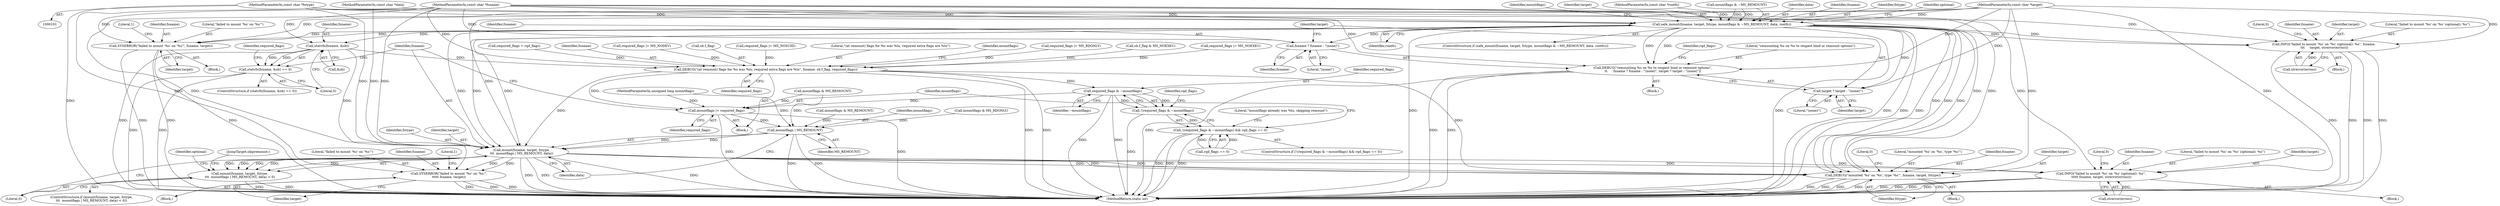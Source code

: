 digraph "0_lxc_592fd47a6245508b79fe6ac819fe6d3b2c1289be_5@pointer" {
"1000104" [label="(MethodParameterIn,const char *fstype)"];
"1000112" [label="(Call,safe_mount(fsname, target, fstype, mountflags & ~MS_REMOUNT, data, rootfs))"];
"1000125" [label="(Call,INFO(\"failed to mount '%s' on '%s' (optional): %s\", fsname,\n \t\t\t     target, strerror(errno)))"];
"1000135" [label="(Call,SYSERROR(\"failed to mount '%s' on '%s'\", fsname, target))"];
"1000151" [label="(Call,DEBUG(\"remounting %s on %s to respect bind or remount options\",\n\t\t      fsname ? fsname : \"(none)\", target ? target : \"(none)\"))"];
"1000153" [label="(Call,fsname ? fsname : \"(none)\")"];
"1000157" [label="(Call,target ? target : \"(none)\")"];
"1000174" [label="(Call,statvfs(fsname, &sb))"];
"1000173" [label="(Call,statvfs(fsname, &sb) == 0)"];
"1000220" [label="(Call,DEBUG(\"(at remount) flags for %s was %lu, required extra flags are %lu\", fsname, sb.f_flag, required_flags))"];
"1000236" [label="(Call,required_flags & ~mountflags)"];
"1000235" [label="(Call,!(required_flags & ~mountflags))"];
"1000234" [label="(Call,!(required_flags & ~mountflags) && rqd_flags == 0)"];
"1000247" [label="(Call,mountflags |= required_flags)"];
"1000256" [label="(Call,mountflags | MS_REMOUNT)"];
"1000252" [label="(Call,mount(fsname, target, fstype,\n\t\t\t  mountflags | MS_REMOUNT, data))"];
"1000251" [label="(Call,mount(fsname, target, fstype,\n\t\t\t  mountflags | MS_REMOUNT, data) < 0)"];
"1000265" [label="(Call,INFO(\"failed to mount '%s' on '%s' (optional): %s\",\n \t\t\t\t\t fsname, target, strerror(errno)))"];
"1000275" [label="(Call,SYSERROR(\"failed to mount '%s' on '%s'\",\n\t\t\t\t\t fsname, target))"];
"1000283" [label="(Call,DEBUG(\"mounted '%s' on '%s', type '%s'\", fsname, target, fstype))"];
"1000281" [label="(Literal,1)"];
"1000175" [label="(Identifier,fsname)"];
"1000244" [label="(Literal,\"mountflags already was %lu, skipping remount\")"];
"1000249" [label="(Identifier,required_flags)"];
"1000272" [label="(Literal,0)"];
"1000282" [label="(JumpTarget,skipremount:)"];
"1000105" [label="(MethodParameterIn,unsigned long mountflags)"];
"1000153" [label="(Call,fsname ? fsname : \"(none)\")"];
"1000103" [label="(MethodParameterIn,const char *target)"];
"1000235" [label="(Call,!(required_flags & ~mountflags))"];
"1000123" [label="(Identifier,optional)"];
"1000155" [label="(Identifier,fsname)"];
"1000251" [label="(Call,mount(fsname, target, fstype,\n\t\t\t  mountflags | MS_REMOUNT, data) < 0)"];
"1000267" [label="(Identifier,fsname)"];
"1000266" [label="(Literal,\"failed to mount '%s' on '%s' (optional): %s\")"];
"1000258" [label="(Identifier,MS_REMOUNT)"];
"1000150" [label="(Block,)"];
"1000257" [label="(Identifier,mountflags)"];
"1000239" [label="(Call,rqd_flags == 0)"];
"1000111" [label="(ControlStructure,if (safe_mount(fsname, target, fstype, mountflags & ~MS_REMOUNT, data, rootfs)))"];
"1000106" [label="(MethodParameterIn,const char *data)"];
"1000112" [label="(Call,safe_mount(fsname, target, fstype, mountflags & ~MS_REMOUNT, data, rootfs))"];
"1000145" [label="(Identifier,mountflags)"];
"1000276" [label="(Literal,\"failed to mount '%s' on '%s'\")"];
"1000104" [label="(MethodParameterIn,const char *fstype)"];
"1000212" [label="(Call,sb.f_flag & MS_NOEXEC)"];
"1000236" [label="(Call,required_flags & ~mountflags)"];
"1000217" [label="(Call,required_flags |= MS_NOEXEC)"];
"1000114" [label="(Identifier,target)"];
"1000277" [label="(Identifier,fsname)"];
"1000166" [label="(Call,mountflags & MS_RDONLY)"];
"1000181" [label="(Call,required_flags = rqd_flags)"];
"1000182" [label="(Identifier,required_flags)"];
"1000226" [label="(Identifier,required_flags)"];
"1000259" [label="(Identifier,data)"];
"1000141" [label="(Literal,1)"];
"1000156" [label="(Literal,\"(none)\")"];
"1000108" [label="(MethodParameterIn,const char *rootfs)"];
"1000163" [label="(Identifier,rqd_flags)"];
"1000265" [label="(Call,INFO(\"failed to mount '%s' on '%s' (optional): %s\",\n \t\t\t\t\t fsname, target, strerror(errno)))"];
"1000135" [label="(Call,SYSERROR(\"failed to mount '%s' on '%s'\", fsname, target))"];
"1000129" [label="(Call,strerror(errno))"];
"1000176" [label="(Call,&sb)"];
"1000284" [label="(Literal,\"mounted '%s' on '%s', type '%s'\")"];
"1000233" [label="(ControlStructure,if (!(required_flags & ~mountflags) && rqd_flags == 0))"];
"1000275" [label="(Call,SYSERROR(\"failed to mount '%s' on '%s'\",\n\t\t\t\t\t fsname, target))"];
"1000240" [label="(Identifier,rqd_flags)"];
"1000222" [label="(Identifier,fsname)"];
"1000260" [label="(Literal,0)"];
"1000229" [label="(Call,mountflags & MS_REMOUNT)"];
"1000252" [label="(Call,mount(fsname, target, fstype,\n\t\t\t  mountflags | MS_REMOUNT, data))"];
"1000274" [label="(Block,)"];
"1000134" [label="(Block,)"];
"1000220" [label="(Call,DEBUG(\"(at remount) flags for %s was %lu, required extra flags are %lu\", fsname, sb.f_flag, required_flags))"];
"1000128" [label="(Identifier,target)"];
"1000152" [label="(Literal,\"remounting %s on %s to respect bind or remount options\")"];
"1000126" [label="(Literal,\"failed to mount '%s' on '%s' (optional): %s\")"];
"1000238" [label="(Identifier,~mountflags)"];
"1000199" [label="(Call,required_flags |= MS_NODEV)"];
"1000263" [label="(Identifier,optional)"];
"1000132" [label="(Literal,0)"];
"1000158" [label="(Identifier,target)"];
"1000116" [label="(Call,mountflags & ~MS_REMOUNT)"];
"1000137" [label="(Identifier,fsname)"];
"1000285" [label="(Identifier,fsname)"];
"1000234" [label="(Call,!(required_flags & ~mountflags) && rqd_flags == 0)"];
"1000269" [label="(Call,strerror(errno))"];
"1000255" [label="(Identifier,fstype)"];
"1000256" [label="(Call,mountflags | MS_REMOUNT)"];
"1000250" [label="(ControlStructure,if (mount(fsname, target, fstype,\n\t\t\t  mountflags | MS_REMOUNT, data) < 0))"];
"1000154" [label="(Identifier,fsname)"];
"1000283" [label="(Call,DEBUG(\"mounted '%s' on '%s', type '%s'\", fsname, target, fstype))"];
"1000119" [label="(Identifier,data)"];
"1000138" [label="(Identifier,target)"];
"1000237" [label="(Identifier,required_flags)"];
"1000268" [label="(Identifier,target)"];
"1000173" [label="(Call,statvfs(fsname, &sb) == 0)"];
"1000253" [label="(Identifier,fsname)"];
"1000223" [label="(Call,sb.f_flag)"];
"1000113" [label="(Identifier,fsname)"];
"1000151" [label="(Call,DEBUG(\"remounting %s on %s to respect bind or remount options\",\n\t\t      fsname ? fsname : \"(none)\", target ? target : \"(none)\"))"];
"1000254" [label="(Identifier,target)"];
"1000287" [label="(Identifier,fstype)"];
"1000102" [label="(MethodParameterIn,const char *fsname)"];
"1000248" [label="(Identifier,mountflags)"];
"1000127" [label="(Identifier,fsname)"];
"1000286" [label="(Identifier,target)"];
"1000289" [label="(Literal,0)"];
"1000109" [label="(Block,)"];
"1000190" [label="(Call,required_flags |= MS_NOSUID)"];
"1000124" [label="(Block,)"];
"1000144" [label="(Call,mountflags & MS_REMOUNT)"];
"1000157" [label="(Call,target ? target : \"(none)\")"];
"1000115" [label="(Identifier,fstype)"];
"1000136" [label="(Literal,\"failed to mount '%s' on '%s'\")"];
"1000160" [label="(Literal,\"(none)\")"];
"1000174" [label="(Call,statvfs(fsname, &sb))"];
"1000290" [label="(MethodReturn,static int)"];
"1000221" [label="(Literal,\"(at remount) flags for %s was %lu, required extra flags are %lu\")"];
"1000230" [label="(Identifier,mountflags)"];
"1000178" [label="(Literal,0)"];
"1000125" [label="(Call,INFO(\"failed to mount '%s' on '%s' (optional): %s\", fsname,\n \t\t\t     target, strerror(errno)))"];
"1000120" [label="(Identifier,rootfs)"];
"1000247" [label="(Call,mountflags |= required_flags)"];
"1000264" [label="(Block,)"];
"1000278" [label="(Identifier,target)"];
"1000159" [label="(Identifier,target)"];
"1000208" [label="(Call,required_flags |= MS_RDONLY)"];
"1000179" [label="(Block,)"];
"1000172" [label="(ControlStructure,if (statvfs(fsname, &sb) == 0))"];
"1000104" -> "1000101"  [label="AST: "];
"1000104" -> "1000290"  [label="DDG: "];
"1000104" -> "1000112"  [label="DDG: "];
"1000104" -> "1000252"  [label="DDG: "];
"1000104" -> "1000283"  [label="DDG: "];
"1000112" -> "1000111"  [label="AST: "];
"1000112" -> "1000120"  [label="CFG: "];
"1000113" -> "1000112"  [label="AST: "];
"1000114" -> "1000112"  [label="AST: "];
"1000115" -> "1000112"  [label="AST: "];
"1000116" -> "1000112"  [label="AST: "];
"1000119" -> "1000112"  [label="AST: "];
"1000120" -> "1000112"  [label="AST: "];
"1000123" -> "1000112"  [label="CFG: "];
"1000145" -> "1000112"  [label="CFG: "];
"1000112" -> "1000290"  [label="DDG: "];
"1000112" -> "1000290"  [label="DDG: "];
"1000112" -> "1000290"  [label="DDG: "];
"1000112" -> "1000290"  [label="DDG: "];
"1000112" -> "1000290"  [label="DDG: "];
"1000102" -> "1000112"  [label="DDG: "];
"1000103" -> "1000112"  [label="DDG: "];
"1000116" -> "1000112"  [label="DDG: "];
"1000116" -> "1000112"  [label="DDG: "];
"1000106" -> "1000112"  [label="DDG: "];
"1000108" -> "1000112"  [label="DDG: "];
"1000112" -> "1000125"  [label="DDG: "];
"1000112" -> "1000125"  [label="DDG: "];
"1000112" -> "1000135"  [label="DDG: "];
"1000112" -> "1000135"  [label="DDG: "];
"1000112" -> "1000151"  [label="DDG: "];
"1000112" -> "1000151"  [label="DDG: "];
"1000112" -> "1000153"  [label="DDG: "];
"1000112" -> "1000157"  [label="DDG: "];
"1000112" -> "1000174"  [label="DDG: "];
"1000112" -> "1000252"  [label="DDG: "];
"1000112" -> "1000252"  [label="DDG: "];
"1000112" -> "1000252"  [label="DDG: "];
"1000112" -> "1000283"  [label="DDG: "];
"1000112" -> "1000283"  [label="DDG: "];
"1000112" -> "1000283"  [label="DDG: "];
"1000125" -> "1000124"  [label="AST: "];
"1000125" -> "1000129"  [label="CFG: "];
"1000126" -> "1000125"  [label="AST: "];
"1000127" -> "1000125"  [label="AST: "];
"1000128" -> "1000125"  [label="AST: "];
"1000129" -> "1000125"  [label="AST: "];
"1000132" -> "1000125"  [label="CFG: "];
"1000125" -> "1000290"  [label="DDG: "];
"1000125" -> "1000290"  [label="DDG: "];
"1000125" -> "1000290"  [label="DDG: "];
"1000125" -> "1000290"  [label="DDG: "];
"1000102" -> "1000125"  [label="DDG: "];
"1000103" -> "1000125"  [label="DDG: "];
"1000129" -> "1000125"  [label="DDG: "];
"1000135" -> "1000134"  [label="AST: "];
"1000135" -> "1000138"  [label="CFG: "];
"1000136" -> "1000135"  [label="AST: "];
"1000137" -> "1000135"  [label="AST: "];
"1000138" -> "1000135"  [label="AST: "];
"1000141" -> "1000135"  [label="CFG: "];
"1000135" -> "1000290"  [label="DDG: "];
"1000135" -> "1000290"  [label="DDG: "];
"1000135" -> "1000290"  [label="DDG: "];
"1000102" -> "1000135"  [label="DDG: "];
"1000103" -> "1000135"  [label="DDG: "];
"1000151" -> "1000150"  [label="AST: "];
"1000151" -> "1000157"  [label="CFG: "];
"1000152" -> "1000151"  [label="AST: "];
"1000153" -> "1000151"  [label="AST: "];
"1000157" -> "1000151"  [label="AST: "];
"1000163" -> "1000151"  [label="CFG: "];
"1000151" -> "1000290"  [label="DDG: "];
"1000151" -> "1000290"  [label="DDG: "];
"1000151" -> "1000290"  [label="DDG: "];
"1000102" -> "1000151"  [label="DDG: "];
"1000103" -> "1000151"  [label="DDG: "];
"1000153" -> "1000155"  [label="CFG: "];
"1000153" -> "1000156"  [label="CFG: "];
"1000154" -> "1000153"  [label="AST: "];
"1000155" -> "1000153"  [label="AST: "];
"1000156" -> "1000153"  [label="AST: "];
"1000158" -> "1000153"  [label="CFG: "];
"1000102" -> "1000153"  [label="DDG: "];
"1000157" -> "1000159"  [label="CFG: "];
"1000157" -> "1000160"  [label="CFG: "];
"1000158" -> "1000157"  [label="AST: "];
"1000159" -> "1000157"  [label="AST: "];
"1000160" -> "1000157"  [label="AST: "];
"1000103" -> "1000157"  [label="DDG: "];
"1000174" -> "1000173"  [label="AST: "];
"1000174" -> "1000176"  [label="CFG: "];
"1000175" -> "1000174"  [label="AST: "];
"1000176" -> "1000174"  [label="AST: "];
"1000178" -> "1000174"  [label="CFG: "];
"1000174" -> "1000290"  [label="DDG: "];
"1000174" -> "1000173"  [label="DDG: "];
"1000174" -> "1000173"  [label="DDG: "];
"1000102" -> "1000174"  [label="DDG: "];
"1000174" -> "1000220"  [label="DDG: "];
"1000174" -> "1000252"  [label="DDG: "];
"1000173" -> "1000172"  [label="AST: "];
"1000173" -> "1000178"  [label="CFG: "];
"1000178" -> "1000173"  [label="AST: "];
"1000182" -> "1000173"  [label="CFG: "];
"1000253" -> "1000173"  [label="CFG: "];
"1000173" -> "1000290"  [label="DDG: "];
"1000173" -> "1000290"  [label="DDG: "];
"1000220" -> "1000179"  [label="AST: "];
"1000220" -> "1000226"  [label="CFG: "];
"1000221" -> "1000220"  [label="AST: "];
"1000222" -> "1000220"  [label="AST: "];
"1000223" -> "1000220"  [label="AST: "];
"1000226" -> "1000220"  [label="AST: "];
"1000230" -> "1000220"  [label="CFG: "];
"1000220" -> "1000290"  [label="DDG: "];
"1000220" -> "1000290"  [label="DDG: "];
"1000102" -> "1000220"  [label="DDG: "];
"1000212" -> "1000220"  [label="DDG: "];
"1000181" -> "1000220"  [label="DDG: "];
"1000208" -> "1000220"  [label="DDG: "];
"1000199" -> "1000220"  [label="DDG: "];
"1000190" -> "1000220"  [label="DDG: "];
"1000217" -> "1000220"  [label="DDG: "];
"1000220" -> "1000236"  [label="DDG: "];
"1000220" -> "1000247"  [label="DDG: "];
"1000220" -> "1000252"  [label="DDG: "];
"1000220" -> "1000283"  [label="DDG: "];
"1000236" -> "1000235"  [label="AST: "];
"1000236" -> "1000238"  [label="CFG: "];
"1000237" -> "1000236"  [label="AST: "];
"1000238" -> "1000236"  [label="AST: "];
"1000235" -> "1000236"  [label="CFG: "];
"1000236" -> "1000290"  [label="DDG: "];
"1000236" -> "1000290"  [label="DDG: "];
"1000236" -> "1000235"  [label="DDG: "];
"1000236" -> "1000235"  [label="DDG: "];
"1000236" -> "1000247"  [label="DDG: "];
"1000235" -> "1000234"  [label="AST: "];
"1000240" -> "1000235"  [label="CFG: "];
"1000234" -> "1000235"  [label="CFG: "];
"1000235" -> "1000290"  [label="DDG: "];
"1000235" -> "1000234"  [label="DDG: "];
"1000234" -> "1000233"  [label="AST: "];
"1000234" -> "1000239"  [label="CFG: "];
"1000239" -> "1000234"  [label="AST: "];
"1000244" -> "1000234"  [label="CFG: "];
"1000248" -> "1000234"  [label="CFG: "];
"1000234" -> "1000290"  [label="DDG: "];
"1000234" -> "1000290"  [label="DDG: "];
"1000234" -> "1000290"  [label="DDG: "];
"1000239" -> "1000234"  [label="DDG: "];
"1000239" -> "1000234"  [label="DDG: "];
"1000247" -> "1000179"  [label="AST: "];
"1000247" -> "1000249"  [label="CFG: "];
"1000248" -> "1000247"  [label="AST: "];
"1000249" -> "1000247"  [label="AST: "];
"1000253" -> "1000247"  [label="CFG: "];
"1000247" -> "1000290"  [label="DDG: "];
"1000247" -> "1000290"  [label="DDG: "];
"1000229" -> "1000247"  [label="DDG: "];
"1000105" -> "1000247"  [label="DDG: "];
"1000247" -> "1000256"  [label="DDG: "];
"1000256" -> "1000252"  [label="AST: "];
"1000256" -> "1000258"  [label="CFG: "];
"1000257" -> "1000256"  [label="AST: "];
"1000258" -> "1000256"  [label="AST: "];
"1000259" -> "1000256"  [label="CFG: "];
"1000256" -> "1000290"  [label="DDG: "];
"1000256" -> "1000290"  [label="DDG: "];
"1000256" -> "1000252"  [label="DDG: "];
"1000256" -> "1000252"  [label="DDG: "];
"1000166" -> "1000256"  [label="DDG: "];
"1000105" -> "1000256"  [label="DDG: "];
"1000229" -> "1000256"  [label="DDG: "];
"1000144" -> "1000256"  [label="DDG: "];
"1000252" -> "1000251"  [label="AST: "];
"1000252" -> "1000259"  [label="CFG: "];
"1000253" -> "1000252"  [label="AST: "];
"1000254" -> "1000252"  [label="AST: "];
"1000255" -> "1000252"  [label="AST: "];
"1000259" -> "1000252"  [label="AST: "];
"1000260" -> "1000252"  [label="CFG: "];
"1000252" -> "1000290"  [label="DDG: "];
"1000252" -> "1000290"  [label="DDG: "];
"1000252" -> "1000290"  [label="DDG: "];
"1000252" -> "1000251"  [label="DDG: "];
"1000252" -> "1000251"  [label="DDG: "];
"1000252" -> "1000251"  [label="DDG: "];
"1000252" -> "1000251"  [label="DDG: "];
"1000252" -> "1000251"  [label="DDG: "];
"1000102" -> "1000252"  [label="DDG: "];
"1000103" -> "1000252"  [label="DDG: "];
"1000106" -> "1000252"  [label="DDG: "];
"1000252" -> "1000265"  [label="DDG: "];
"1000252" -> "1000265"  [label="DDG: "];
"1000252" -> "1000275"  [label="DDG: "];
"1000252" -> "1000275"  [label="DDG: "];
"1000252" -> "1000283"  [label="DDG: "];
"1000252" -> "1000283"  [label="DDG: "];
"1000252" -> "1000283"  [label="DDG: "];
"1000251" -> "1000250"  [label="AST: "];
"1000251" -> "1000260"  [label="CFG: "];
"1000260" -> "1000251"  [label="AST: "];
"1000263" -> "1000251"  [label="CFG: "];
"1000282" -> "1000251"  [label="CFG: "];
"1000251" -> "1000290"  [label="DDG: "];
"1000251" -> "1000290"  [label="DDG: "];
"1000265" -> "1000264"  [label="AST: "];
"1000265" -> "1000269"  [label="CFG: "];
"1000266" -> "1000265"  [label="AST: "];
"1000267" -> "1000265"  [label="AST: "];
"1000268" -> "1000265"  [label="AST: "];
"1000269" -> "1000265"  [label="AST: "];
"1000272" -> "1000265"  [label="CFG: "];
"1000265" -> "1000290"  [label="DDG: "];
"1000265" -> "1000290"  [label="DDG: "];
"1000265" -> "1000290"  [label="DDG: "];
"1000265" -> "1000290"  [label="DDG: "];
"1000102" -> "1000265"  [label="DDG: "];
"1000103" -> "1000265"  [label="DDG: "];
"1000269" -> "1000265"  [label="DDG: "];
"1000275" -> "1000274"  [label="AST: "];
"1000275" -> "1000278"  [label="CFG: "];
"1000276" -> "1000275"  [label="AST: "];
"1000277" -> "1000275"  [label="AST: "];
"1000278" -> "1000275"  [label="AST: "];
"1000281" -> "1000275"  [label="CFG: "];
"1000275" -> "1000290"  [label="DDG: "];
"1000275" -> "1000290"  [label="DDG: "];
"1000275" -> "1000290"  [label="DDG: "];
"1000102" -> "1000275"  [label="DDG: "];
"1000103" -> "1000275"  [label="DDG: "];
"1000283" -> "1000109"  [label="AST: "];
"1000283" -> "1000287"  [label="CFG: "];
"1000284" -> "1000283"  [label="AST: "];
"1000285" -> "1000283"  [label="AST: "];
"1000286" -> "1000283"  [label="AST: "];
"1000287" -> "1000283"  [label="AST: "];
"1000289" -> "1000283"  [label="CFG: "];
"1000283" -> "1000290"  [label="DDG: "];
"1000283" -> "1000290"  [label="DDG: "];
"1000283" -> "1000290"  [label="DDG: "];
"1000283" -> "1000290"  [label="DDG: "];
"1000102" -> "1000283"  [label="DDG: "];
"1000103" -> "1000283"  [label="DDG: "];
}
